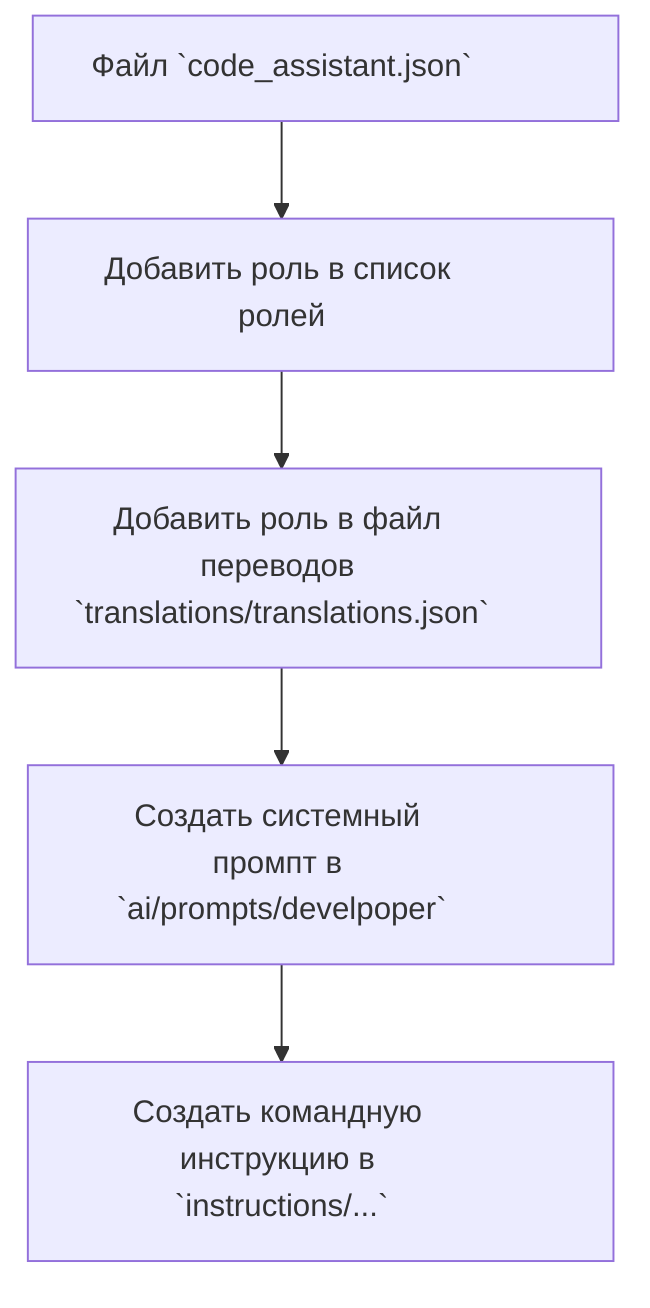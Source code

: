 %% порядок действий для создания новой роли
graph TD
    A[Файл `code_assistant.json`] --> B[Добавить роль в список ролей]
    B --> C[Добавить роль в файл переводов `translations/translations.json`]
    C --> D[Создать системный промпт в `ai/prompts/develpoper`]
    D --> E[Создать командную инструкцию в `instructions/...`]

    %% Настройка стилей блоков
    style A width: 300px
    style B width: 300px
    style C width: 300px
    style D width: 300px
    style E width: 300px